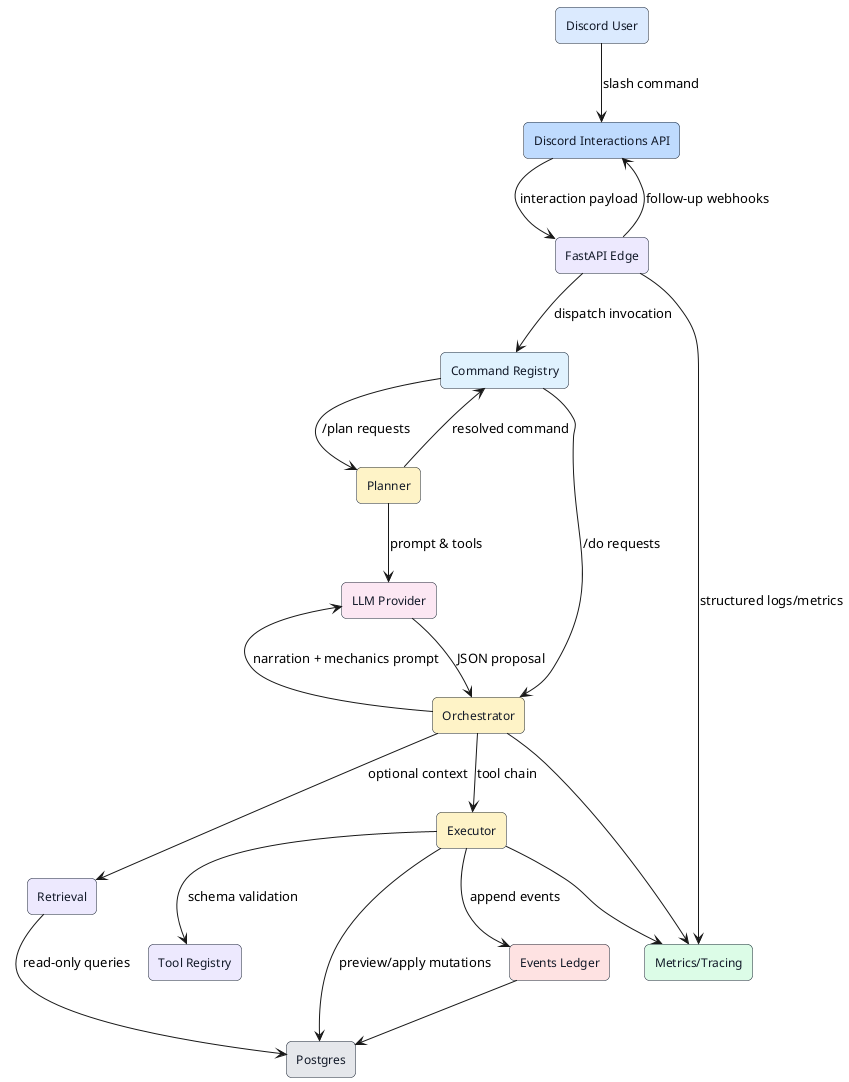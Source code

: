 @startuml CoreSystemsContext
!define RECTANGLE class
skinparam backgroundColor #ffffff
skinparam shadowing false
skinparam rectangle {
  FontSize 12
  BorderColor #1f2937
  RoundCorner 10
  FontColor #111827
  BackgroundColor #f3f4f6
}
skinparam packageStyle rectangle

rectangle "Discord User" as User #dbeafe
rectangle "Discord Interactions API" as DiscordAPI #bfdbfe
rectangle "FastAPI Edge" as FastAPI #ede9fe
rectangle "Command Registry" as Registry #e0f2fe
rectangle "Planner" as Planner #fef3c7
rectangle "Orchestrator" as Orchestrator #fef3c7
rectangle "Executor" as Executor #fef3c7
rectangle "Tool Registry" as ToolRegistry #ede9fe
rectangle "Events Ledger" as Events #fee2e2
rectangle "Postgres" as Postgres #e5e7eb
rectangle "Metrics/Tracing" as Observability #dcfce7
rectangle "LLM Provider" as LLM #fce7f3
rectangle "Retrieval" as Retrieval #ede9fe

User --> DiscordAPI : slash command
DiscordAPI --> FastAPI : interaction payload
FastAPI --> Registry : dispatch invocation
Registry --> Planner : /plan requests
Planner --> LLM : prompt & tools
Planner --> Registry : resolved command
Registry --> Orchestrator : /do requests
Orchestrator --> Retrieval : optional context
Retrieval --> Postgres : read-only queries
Orchestrator --> LLM : narration + mechanics prompt
Orchestrator --> Executor : tool chain
Executor --> ToolRegistry : schema validation
Executor --> Postgres : preview/apply mutations
Executor --> Events : append events
Events --> Postgres
FastAPI --> Observability : structured logs/metrics
Orchestrator --> Observability
Executor --> Observability
LLM --> Orchestrator : JSON proposal
FastAPI --> DiscordAPI : follow-up webhooks

@enduml
